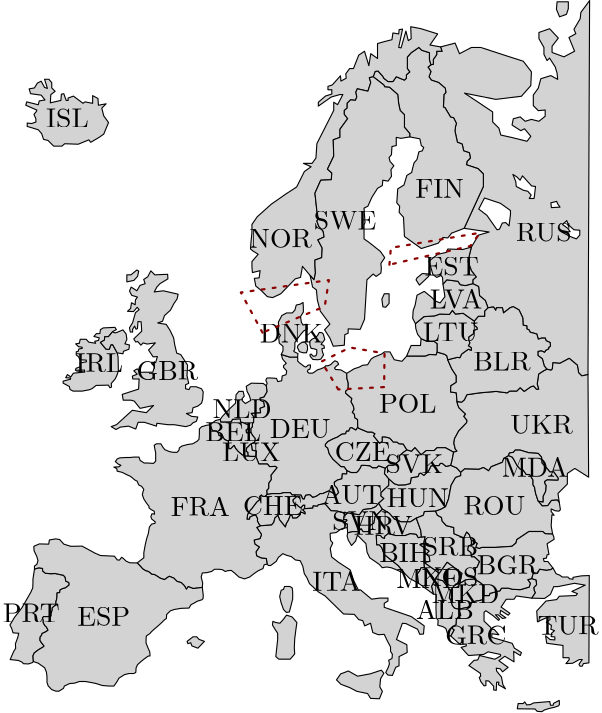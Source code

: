 <?xml version="1.0"?>
<!DOCTYPE ipe SYSTEM "ipe.dtd">
<ipe version="70218" creator="Ipe 7.2.24">
<info created="D:20100326194222" modified="D:20220420150858"/>
<ipestyle name="basic">
<symbol name="arrow/arc(spx)">
<path stroke="sym-stroke" fill="sym-stroke" pen="sym-pen">
0 0 m
-1 0.333 l
-1 -0.333 l
h
</path>
</symbol>
<symbol name="arrow/farc(spx)">
<path stroke="sym-stroke" fill="white" pen="sym-pen">
0 0 m
-1 0.333 l
-1 -0.333 l
h
</path>
</symbol>
<symbol name="arrow/ptarc(spx)">
<path stroke="sym-stroke" fill="sym-stroke" pen="sym-pen">
0 0 m
-1 0.333 l
-0.8 0 l
-1 -0.333 l
h
</path>
</symbol>
<symbol name="arrow/fptarc(spx)">
<path stroke="sym-stroke" fill="white" pen="sym-pen">
0 0 m
-1 0.333 l
-0.8 0 l
-1 -0.333 l
h
</path>
</symbol>
<symbol name="mark/circle(sx)" transformations="translations">
<path fill="sym-stroke">
0.6 0 0 0.6 0 0 e
0.4 0 0 0.4 0 0 e
</path>
</symbol>
<symbol name="mark/disk(sx)" transformations="translations">
<path fill="sym-stroke">
0.6 0 0 0.6 0 0 e
</path>
</symbol>
<symbol name="mark/fdisk(sfx)" transformations="translations">
<group>
<path fill="sym-fill">
0.5 0 0 0.5 0 0 e
</path>
<path fill="sym-stroke" fillrule="eofill">
0.6 0 0 0.6 0 0 e
0.4 0 0 0.4 0 0 e
</path>
</group>
</symbol>
<symbol name="mark/box(sx)" transformations="translations">
<path fill="sym-stroke" fillrule="eofill">
-0.6 -0.6 m
0.6 -0.6 l
0.6 0.6 l
-0.6 0.6 l
h
-0.4 -0.4 m
0.4 -0.4 l
0.4 0.4 l
-0.4 0.4 l
h
</path>
</symbol>
<symbol name="mark/square(sx)" transformations="translations">
<path fill="sym-stroke">
-0.6 -0.6 m
0.6 -0.6 l
0.6 0.6 l
-0.6 0.6 l
h
</path>
</symbol>
<symbol name="mark/fsquare(sfx)" transformations="translations">
<group>
<path fill="sym-fill">
-0.5 -0.5 m
0.5 -0.5 l
0.5 0.5 l
-0.5 0.5 l
h
</path>
<path fill="sym-stroke" fillrule="eofill">
-0.6 -0.6 m
0.6 -0.6 l
0.6 0.6 l
-0.6 0.6 l
h
-0.4 -0.4 m
0.4 -0.4 l
0.4 0.4 l
-0.4 0.4 l
h
</path>
</group>
</symbol>
<symbol name="mark/cross(sx)" transformations="translations">
<group>
<path fill="sym-stroke">
-0.43 -0.57 m
0.57 0.43 l
0.43 0.57 l
-0.57 -0.43 l
h
</path>
<path fill="sym-stroke">
-0.43 0.57 m
0.57 -0.43 l
0.43 -0.57 l
-0.57 0.43 l
h
</path>
</group>
</symbol>
<symbol name="arrow/fnormal(spx)">
<path stroke="sym-stroke" fill="white" pen="sym-pen">
0 0 m
-1 0.333 l
-1 -0.333 l
h
</path>
</symbol>
<symbol name="arrow/pointed(spx)">
<path stroke="sym-stroke" fill="sym-stroke" pen="sym-pen">
0 0 m
-1 0.333 l
-0.8 0 l
-1 -0.333 l
h
</path>
</symbol>
<symbol name="arrow/fpointed(spx)">
<path stroke="sym-stroke" fill="white" pen="sym-pen">
0 0 m
-1 0.333 l
-0.8 0 l
-1 -0.333 l
h
</path>
</symbol>
<symbol name="arrow/linear(spx)">
<path stroke="sym-stroke" pen="sym-pen">
-1 0.333 m
0 0 l
-1 -0.333 l
</path>
</symbol>
<symbol name="arrow/fdouble(spx)">
<path stroke="sym-stroke" fill="white" pen="sym-pen">
0 0 m
-1 0.333 l
-1 -0.333 l
h
-1 0 m
-2 0.333 l
-2 -0.333 l
h
</path>
</symbol>
<symbol name="arrow/double(spx)">
<path stroke="sym-stroke" fill="sym-stroke" pen="sym-pen">
0 0 m
-1 0.333 l
-1 -0.333 l
h
-1 0 m
-2 0.333 l
-2 -0.333 l
h
</path>
</symbol>
<symbol name="arrow/mid-normal(spx)">
<path stroke="sym-stroke" fill="sym-stroke" pen="sym-pen">
0.5 0 m
-0.5 0.333 l
-0.5 -0.333 l
h
</path>
</symbol>
<symbol name="arrow/mid-fnormal(spx)">
<path stroke="sym-stroke" fill="white" pen="sym-pen">
0.5 0 m
-0.5 0.333 l
-0.5 -0.333 l
h
</path>
</symbol>
<symbol name="arrow/mid-pointed(spx)">
<path stroke="sym-stroke" fill="sym-stroke" pen="sym-pen">
0.5 0 m
-0.5 0.333 l
-0.3 0 l
-0.5 -0.333 l
h
</path>
</symbol>
<symbol name="arrow/mid-fpointed(spx)">
<path stroke="sym-stroke" fill="white" pen="sym-pen">
0.5 0 m
-0.5 0.333 l
-0.3 0 l
-0.5 -0.333 l
h
</path>
</symbol>
<symbol name="arrow/mid-double(spx)">
<path stroke="sym-stroke" fill="sym-stroke" pen="sym-pen">
1 0 m
0 0.333 l
0 -0.333 l
h
0 0 m
-1 0.333 l
-1 -0.333 l
h
</path>
</symbol>
<symbol name="arrow/mid-fdouble(spx)">
<path stroke="sym-stroke" fill="white" pen="sym-pen">
1 0 m
0 0.333 l
0 -0.333 l
h
0 0 m
-1 0.333 l
-1 -0.333 l
h
</path>
</symbol>
<anglesize name="22.5 deg" value="22.5"/>
<anglesize name="30 deg" value="30"/>
<anglesize name="45 deg" value="45"/>
<anglesize name="60 deg" value="60"/>
<anglesize name="90 deg" value="90"/>
<arrowsize name="large" value="10"/>
<arrowsize name="small" value="5"/>
<arrowsize name="tiny" value="3"/>
<color name="blue" value="0 0 1"/>
<color name="brown" value="0.647 0.165 0.165"/>
<color name="darkblue" value="0 0 0.545"/>
<color name="darkcyan" value="0 0.545 0.545"/>
<color name="darkgray" value="0.663"/>
<color name="darkgreen" value="0 0.392 0"/>
<color name="darkmagenta" value="0.545 0 0.545"/>
<color name="darkorange" value="1 0.549 0"/>
<color name="darkred" value="0.545 0 0"/>
<color name="gold" value="1 0.843 0"/>
<color name="gray" value="0.745"/>
<color name="green" value="0 1 0"/>
<color name="lightblue" value="0.678 0.847 0.902"/>
<color name="lightcyan" value="0.878 1 1"/>
<color name="lightgray" value="0.827"/>
<color name="lightgreen" value="0.565 0.933 0.565"/>
<color name="lightyellow" value="1 1 0.878"/>
<color name="navy" value="0 0 0.502"/>
<color name="orange" value="1 0.647 0"/>
<color name="pink" value="1 0.753 0.796"/>
<color name="purple" value="0.627 0.125 0.941"/>
<color name="red" value="1 0 0"/>
<color name="seagreen" value="0.18 0.545 0.341"/>
<color name="turquoise" value="0.251 0.878 0.816"/>
<color name="violet" value="0.933 0.51 0.933"/>
<color name="yellow" value="1 1 0"/>
<dashstyle name="dash dot dotted" value="[4 2 1 2 1 2] 0"/>
<dashstyle name="dash dotted" value="[4 2 1 2] 0"/>
<dashstyle name="dashed" value="[4] 0"/>
<dashstyle name="dotted" value="[1 3] 0"/>
<gridsize name="10 pts (~3.5 mm)" value="10"/>
<gridsize name="14 pts (~5 mm)" value="14"/>
<gridsize name="16 pts (~6 mm)" value="16"/>
<gridsize name="20 pts (~7 mm)" value="20"/>
<gridsize name="28 pts (~10 mm)" value="28"/>
<gridsize name="32 pts (~12 mm)" value="32"/>
<gridsize name="4 pts" value="4"/>
<gridsize name="56 pts (~20 mm)" value="56"/>
<gridsize name="8 pts (~3 mm)" value="8"/>
<opacity name="10%" value="0.1"/>
<opacity name="30%" value="0.3"/>
<opacity name="50%" value="0.5"/>
<opacity name="75%" value="0.75"/>
<pen name="fat" value="1.2"/>
<pen name="heavier" value="0.8"/>
<pen name="ultrafat" value="2"/>
<symbolsize name="large" value="5"/>
<symbolsize name="small" value="2"/>
<symbolsize name="tiny" value="1.1"/>
<textsize name="Huge" value="\Huge"/>
<textsize name="LARGE" value="\LARGE"/>
<textsize name="Large" value="\Large"/>
<textsize name="footnote" value="\footnotesize"/>
<textsize name="huge" value="\huge"/>
<textsize name="large" value="\large"/>
<textsize name="small" value="\small"/>
<textsize name="tiny" value="\tiny"/>
<textstyle name="center" begin="\begin{center}" end="\end{center}"/>
<textstyle name="item" begin="\begin{itemize}\item{}" end="\end{itemize}"/>
<textstyle name="itemize" begin="\begin{itemize}" end="\end{itemize}"/>
<tiling name="falling" angle="-60" step="4" width="1"/>
<tiling name="rising" angle="30" step="4" width="1"/>
</ipestyle>
<page>
<layer name="regions"/>
<layer name="obstacles"/>
<layer name="places"/>
<view layers="regions obstacles places" active="obstacles"/>
<path layer="regions" stroke="black" fill="lightgray">
312.37 215.059 m
311.976 214.034 l
309.611 214.191 l
308.034 213.561 l
301.332 213.561 l
302.96 217.424 l
306.338 217.424 l
306.563 219.901 l
308.782 218.898 l
311.313 218.898 l
312.379 218.099 l
h
351.819 208.905 m
350.886 210.104 l
350.22 212.636 l
348.621 213.835 l
348.621 215.301 l
349.82 215.567 l
351.019 215.034 l
351.419 215.701 l
352.485 216.233 l
352.485 216.766 l
353.151 217.166 l
353.018 218.499 l
351.552 219.165 l
351.286 220.097 l
349.953 220.097 l
348.754 219.698 l
348.221 221.563 l
345.823 222.229 l
345.423 223.029 l
344.624 223.428 l
344.624 224.494 l
343.291 224.761 l
343.158 227.426 l
341.826 230.224 l
339.694 231.423 l
338.628 231.023 l
336.229 229.158 l
335.83 231.023 l
333.698 231.023 l
333.431 230.091 l
332.632 231.29 l
330.633 231.023 l
329.687 233.628 l
327.609 235.36 l
327.262 238.651 l
325.184 239.691 l
325.184 241.076 l
326.396 242.116 l
324.664 244.368 l
323.452 247.659 l
323.798 249.391 l
324.664 252.855 l
327.24 257.165 l
331.068 258.291 l
322.052 259.616 l
328.981 274.686 l
328.981 279.189 l
327.075 281.095 l
322.918 282.48 l
323.091 283.693 l
324.304 284.905 l
323.958 286.811 l
321.879 287.503 l
321.359 289.928 l
319.627 290.621 l
318.761 294.605 l
318.934 296.164 l
319.281 297.377 l
318.241 299.455 l
317.202 299.629 l
315.124 303.093 l
314.604 303.266 l
314.777 307.77 l
315.47 308.463 l
315.297 310.021 l
312.872 312.1 l
310.274 312.966 l
309.407 314.179 l
310.1 316.084 l
309.061 317.643 l
310.1 318.509 l
310.966 318.682 l
310.966 320.414 l
312.179 322.147 l
312.179 323.359 l
314.084 323.359 l
313.565 324.918 l
318.81 326.298 l
320.386 322.47 l
324.664 324.722 l
328.042 324.722 l
337.725 321.57 l
343.354 319.768 l
346.281 315.94 l
346.056 310.986 l
342.679 307.158 l
333.446 306.032 l
322.187 308.284 l
332.32 301.529 l
332.32 297.926 l
334.572 295.674 l
335.248 293.197 l
339.301 292.296 l
344.705 290.945 l
346.056 292.747 l
343.804 295.449 l
342.453 294.773 l
339.301 296.8 l
339.751 299.052 l
342.228 299.727 l
344.03 298.151 l
346.281 298.827 l
348.984 298.151 l
351.235 299.952 l
351.235 302.204 l
348.758 301.979 l
346.957 303.78 l
346.957 307.608 l
348.758 310.085 l
349.659 313.463 l
353.262 314.589 l
355.739 313.238 l
355.514 315.49 l
354.838 317.741 l
352.812 320.894 l
351.911 319.993 l
350.785 322.245 l
350.785 324.722 l
348.984 327.874 l
348.984 330.126 l
352.812 331.477 l
355.964 328.1 l
353.712 325.172 l
353.712 322.921 l
357.991 321.344 l
361.819 323.371 l
359.792 328.325 l
362.269 329.676 l
361.594 331.252 l
363.845 335.08 l
364.071 337.332 l
367.223 341.61 l
366.646 206.951 l
364.395 206.5 l
363.269 207.626 l
362.818 210.328 l
359.891 212.805 l
356.513 211.004 l
354.036 211.229 l
353.811 208.977 l
353.361 208.527 l
h
355.514 341.16 m
359.567 341.16 l
359.567 338.683 l
358.891 336.656 l
356.414 335.756 l
355.289 338.458 l
h
327.31 266.545 m
329.388 270.529 l
335.105 268.624 l
338.742 266.026 l
338.742 264.64 l
338.222 260.483 l
337.01 261.695 l
335.797 261.522 l
334.758 259.27 l
333.892 259.097 l
330.255 264.293 l
h
353.292 268.797 m
355.371 269.317 l
355.717 268.451 l
356.583 267.238 l
353.465 267.065 l
h
359.008 262.388 m
359.528 261.002 l
360.221 260.31 l
361.606 259.097 l
363.685 258.924 l
363.685 257.192 l
362.472 255.806 l
360.221 256.672 l
357.276 258.231 l
360.221 258.404 l
359.355 259.617 l
357.449 261.002 l
h
345.497 270.356 m
346.19 271.568 l
344.978 272.954 l
343.419 273.301 l
340.821 274.686 l
340.647 276.418 l
339.608 279.017 l
340.994 278.151 l
342.206 276.938 l
343.072 278.497 l
346.363 274.86 l
347.749 274.686 l
347.403 271.568 l
347.23 270.356 l
h
</path>
<path stroke="black" fill="lightgray">
317.099 129.269 m
318.965 131.534 l
320.43 131.8 l
322.695 133.133 l
325.76 133.399 l
327.892 132.067 l
329.224 131.001 l
329.224 127.403 l
328.558 125.804 l
324.961 125.138 l
323.761 123.273 l
320.031 122.473 l
318.565 122.873 l
317.766 123.806 l
317.233 125.804 l
316.7 126.471 l
h
</path>
<path stroke="black" fill="lightgray">
317.233 112.88 m
318.432 115.012 l
317.632 115.678 l
317.766 116.211 l
319.098 116.877 l
319.231 118.743 l
319.764 119.542 l
320.83 120.342 l
320.43 121.274 l
320.031 122.473 l
323.761 123.273 l
324.961 125.138 l
328.558 125.804 l
329.224 127.403 l
331.09 127.403 l
331.356 128.203 l
334.954 129.136 l
335.487 130.068 l
338.018 130.068 l
339.484 129.668 l
342.282 129.535 l
345.48 130.468 l
345.879 131.8 l
344.947 133.133 l
346.412 133.532 l
348.011 133 l
348.145 131.267 l
347.212 130.335 l
347.345 129.136 l
347.745 128.469 l
346.412 126.471 l
340.816 127.27 l
340.017 126.071 l
337.219 126.071 l
335.353 123.273 l
338.551 121.008 l
337.885 120.342 l
335.22 122.074 l
334.954 120.875 l
337.086 119.409 l
335.886 119.142 l
334.287 120.475 l
333.355 120.475 l
334.82 118.876 l
334.421 118.476 l
332.422 120.208 l
329.891 121.94 l
329.224 121.408 l
329.224 118.21 l
331.623 115.945 l
331.756 115.412 l
332.955 115.145 l
334.554 113.28 l
332.022 113.68 l
332.022 112.347 l
339.351 110.215 l
340.15 108.483 l
342.682 106.884 l
342.282 105.818 l
339.884 107.284 l
340.017 103.553 l
336.686 105.552 l
334.554 103.953 l
337.885 101.555 l
335.886 99.9557 l
335.087 101.022 l
333.621 101.288 l
333.755 100.222 l
335.487 98.0903 l
336.02 95.2922 l
336.952 93.8266 l
335.886 94.4928 l
334.421 95.2922 l
334.554 96.2249 l
333.755 96.2249 l
333.621 93.2936 l
332.689 93.4268 l
332.689 94.7593 l
330.956 96.6246 l
329.891 96.7579 l
329.891 95.0257 l
329.224 94.8925 l
328.025 96.4914 l
327.492 97.9571 l
328.025 98.3568 l
327.892 99.4227 l
323.761 102.221 l
325.627 104.086 l
326.959 104.219 l
327.625 105.818 l
333.088 104.486 l
335.22 105.685 l
335.087 106.218 l
330.69 107.151 l
329.091 106.218 l
323.628 105.818 l
320.963 108.75 l
322.829 109.283 l
322.829 109.949 l
320.564 109.816 l
h
356.294 89.6737 m
356.355 88.1575 l
355.991 87.6724 l
354.353 87.1265 l
352.837 86.8233 l
350.957 86.2168 l
350.047 85.6104 l
348.349 85.7316 l
347.561 86.5807 l
341.193 86.6414 l
341.496 88.5214 l
343.316 88.5214 l
343.861 89.1279 l
344.589 88.0362 l
345.923 88.1575 l
347.076 88.764 l
352.898 89.2492 l
353.14 87.9149 l
354.111 87.9149 l
354.232 88.5821 l
h
</path>
<path stroke="black" fill="lightgray">
234.251 190.846 m
235.065 191.965 l
237.71 194.712 l
239.745 196.644 l
239.948 199.696 l
240.966 200.917 l
242.492 200.917 l
242.899 199.188 l
242.085 198.272 l
242.186 197.56 l
243.306 196.543 l
245.238 197.662 l
244.73 199.391 l
243.916 200.917 l
243.611 202.748 l
245.442 203.868 l
249.715 203.766 l
250.834 202.952 l
251.139 200.816 l
250.02 198.883 l
248.596 198.476 l
248.697 197.662 l
249.918 197.255 l
250.223 195.424 l
248.596 194.813 l
248.799 193.186 l
245.442 192.982 l
246.358 191.761 l
246.256 189.727 l
245.849 189.32 l
245.849 188.099 l
245.34 187.59 l
245.34 186.064 l
243.712 185.962 l
243.509 186.98 l
244.323 187.59 l
244.425 188.811 l
243.407 189.218 l
242.288 189.727 l
241.576 189.828 l
241.474 190.947 l
240.559 190.947 l
239.643 190.846 l
238.728 190.846 l
238.219 189.93 l
237.202 189.828 l
235.676 189.828 l
234.455 189.828 l
h
</path>
<path stroke="black" fill="lightgray">
245.34 186.064 m
245.34 187.59 l
245.849 188.099 l
245.849 189.32 l
246.256 189.727 l
246.358 191.761 l
245.442 192.982 l
248.799 193.186 l
248.596 194.813 l
250.223 195.424 l
249.918 197.255 l
248.697 197.662 l
248.596 198.476 l
250.02 198.883 l
251.139 200.816 l
250.834 202.952 l
251.141 203.798 l
250.672 204.894 l
250.985 205.676 l
251.846 205.755 l
253.333 205.676 l
254.506 205.598 l
254.976 204.424 l
256.385 204.737 l
256.541 206.459 l
257.95 206.928 l
258.185 208.259 l
257.011 209.589 l
257.089 210.215 l
258.028 210.998 l
256.698 212.563 l
256.228 214.206 l
259.28 213.267 l
262.097 213.267 l
262.176 212.563 l
262.097 211.859 l
262.802 211.154 l
263.584 210.606 l
264.445 209.902 l
265.071 209.667 l
265.932 210.372 l
266.714 210.45 l
266.714 209.589 l
266.48 208.885 l
265.854 208.65 l
265.619 208.024 l
266.167 207.476 l
267.497 207.476 l
268.358 208.024 l
269.219 208.65 l
270.471 209.041 l
271.566 209.511 l
272.271 210.137 l
273.053 210.137 l
273.992 210.528 l
274.931 211.467 l
275.557 211.937 l
276.496 211.467 l
276.888 210.606 l
276.262 210.215 l
275.401 209.354 l
275.714 208.807 l
277.67 208.65 l
279.783 207.398 l
279.862 205.52 l
280.331 203.955 l
280.331 201.685 l
279.392 200.981 l
279.392 200.277 l
281.661 198.32 l
281.348 197.225 l
282.209 195.581 l
282.444 194.407 l
281.818 193.39 l
282.522 192.764 l
282.757 191.355 l
283.696 190.808 l
283.774 187.99 l
283.07 186.973 l
281.583 187.834 l
281.035 187.756 l
280.488 186.582 l
279.705 186.582 l
279.392 185.643 l
277.983 185.486 l
276.496 184.469 l
274.775 183.765 l
272.975 182.825 l
272.114 181.808 l
272.114 181.182 l
272.975 180.478 l
273.444 178.6 l
273.914 177.817 l
274.853 176.487 l
276.496 175 l
277.749 173.826 l
278.844 173.826 l
279.862 172.417 l
279.783 171.165 l
278.218 171.244 l
278.062 169.444 l
276.418 168.974 l
275.323 168.192 l
275.401 167.096 l
276.262 166.157 l
276.888 164.513 l
276.027 163.496 l
274.462 164.513 l
273.288 165.061 l
271.175 164.122 l
270.314 164.122 l
268.906 163.183 l
267.575 162.714 l
266.48 163.731 l
264.993 163.496 l
264.445 162.088 l
263.897 162.244 l
263.349 163.574 l
261.026 163.626 l
260.123 163.626 l
259.461 164.468 l
258.618 164.468 l
257.233 164.468 l
255.849 164.107 l
254.826 164.107 l
253.14 164.107 l
251.063 163.809 l
250.985 165.296 l
251.689 166 l
251.689 167.878 l
252.628 169.209 l
252.472 170.696 l
254.663 173.435 l
254.115 173.904 l
252.002 173.826 l
251.22 174.765 l
248.168 174.765 l
247.072 177.492 l
247.276 179.425 l
245.75 179.73 l
245.444 182.07 l
246.563 182.579 l
246.767 183.291 l
246.767 184.003 l
245.851 185.122 l
h
</path>
<path stroke="black" fill="lightgray">
234.251 190.846 m
234.455 189.828 l
235.676 189.828 l
237.202 189.828 l
238.219 189.93 l
238.728 190.846 l
239.643 190.846 l
240.559 190.947 l
241.474 190.947 l
241.576 189.828 l
242.288 189.727 l
243.407 189.218 l
244.425 188.811 l
244.323 187.59 l
243.509 186.98 l
243.712 185.962 l
245.34 186.064 l
245.851 185.122 l
246.767 184.003 l
246.767 183.291 l
246.563 182.579 l
245.444 182.07 l
244.834 181.562 l
244.325 180.951 l
243.918 180.748 l
243.715 180.137 l
243.613 179.323 l
244.224 179.018 l
244.325 177.594 l
243.003 177.594 l
242.087 178.103 l
240.663 179.323 l
239.747 180.443 l
239.239 181.46 l
238.018 180.239 l
237.306 180.239 l
237.204 182.986 l
235.78 183.596 l
235.169 184.614 l
233.745 185.021 l
233.643 185.834 l
232.829 186.648 l
231.405 186.75 l
230.591 188.886 l
232.524 190.412 l
h
</path>
<path stroke="black" fill="lightgray">
244.325 177.594 m
244.224 179.018 l
243.613 179.323 l
243.715 180.137 l
243.918 180.748 l
244.325 180.951 l
244.834 181.562 l
245.444 182.07 l
245.75 179.73 l
247.276 179.425 l
247.072 177.492 l
246.157 177.492 l
245.343 177.492 l
h
</path>
<path stroke="black" fill="lightgray">
248.715 152.54 m
248.168 153.166 l
247.62 154.262 l
247.698 155.044 l
247.385 155.671 l
247.072 156.297 l
246.368 156.297 l
244.959 155.671 l
244.803 154.888 l
243.864 154.888 l
244.098 156.61 l
244.724 157.705 l
245.663 158.801 l
246.368 159.74 l
247.385 161.07 l
248.637 162.166 l
248.402 163.105 l
249.107 163.653 l
249.42 163.183 l
250.359 163.105 l
251.063 163.809 l
253.14 164.107 l
254.826 164.107 l
255.849 164.107 l
257.233 164.468 l
258.618 164.468 l
259.461 164.468 l
260.123 163.626 l
261.026 163.626 l
261.206 163.264 l
261.628 162.843 l
260.966 162.301 l
260.484 161.88 l
260.544 161.157 l
261.206 160.255 l
261.808 160.194 l
262.531 159.472 l
263.253 158.99 l
264.096 159.954 l
264.698 159.954 l
264.638 158.689 l
263.975 158.268 l
264.818 157.425 l
264.818 156.763 l
263.795 157.305 l
263.193 157.365 l
262.892 156.282 l
261.748 155.318 l
260.364 155.258 l
260.063 156.221 l
259.521 156.342 l
258.799 154.536 l
258.076 153.332 l
257.715 152.068 l
255.608 154.656 l
255.006 156.282 l
253.923 155.318 l
253.561 153.813 l
252.719 152.79 l
h
</path>
<path stroke="black" fill="lightgray">
264.638 158.689 m
264.698 159.954 l
264.096 159.954 l
263.253 158.99 l
262.531 159.472 l
261.808 160.194 l
261.206 160.255 l
260.544 161.157 l
260.484 161.88 l
260.966 162.301 l
261.628 162.843 l
261.206 163.264 l
261.026 163.626 l
263.349 163.574 l
263.897 162.244 l
264.445 162.088 l
264.993 163.496 l
266.48 163.731 l
267.575 162.714 l
268.906 163.183 l
270.314 164.122 l
271.175 164.122 l
273.288 165.061 l
274.462 164.513 l
276.027 163.496 l
276.888 164.513 l
276.262 166.157 l
275.401 167.096 l
275.323 168.192 l
276.418 168.974 l
278.062 169.444 l
278.218 171.244 l
279.783 171.165 l
279.862 172.417 l
281.407 171.706 l
282.447 171.706 l
283.313 171.706 l
284.006 172.399 l
284.698 173.438 l
285.045 174.304 l
286.084 174.304 l
288.163 174.131 l
289.029 173.438 l
290.588 173.438 l
291.281 174.131 l
293.706 173.265 l
293.359 171.36 l
294.918 169.454 l
294.918 167.029 l
293.359 165.643 l
292.147 164.431 l
292.147 163.218 l
293.186 162.352 l
291.281 160.62 l
290.241 159.408 l
288.682 158.715 l
285.738 158.368 l
284.352 156.463 l
280.108 157.146 l
277.576 157.413 l
276.377 157.812 l
274.112 157.946 l
272.513 159.811 l
271.847 160.477 l
269.582 160.078 l
269.182 159.545 l
267.716 159.678 l
267.583 158.878 l
h
</path>
<path stroke="black" fill="lightgray">
279.862 172.417 m
278.844 173.826 l
277.749 173.826 l
276.496 175 l
274.853 176.487 l
273.914 177.817 l
273.444 178.6 l
272.975 180.478 l
272.114 181.182 l
272.114 181.808 l
272.975 182.825 l
274.775 183.765 l
276.496 184.469 l
277.983 185.486 l
279.392 185.643 l
279.705 186.582 l
280.488 186.582 l
281.035 187.756 l
281.583 187.834 l
283.07 186.973 l
283.774 187.99 l
284.137 187.613 l
287.314 186.28 l
288.852 186.28 l
289.979 185.665 l
289.466 184.845 l
290.184 184.025 l
290.901 183.103 l
291.619 182.283 l
292.541 182.898 l
292.541 184.538 l
293.566 184.538 l
295.206 184.128 l
295.924 183.41 l
296.539 182.693 l
297.871 182.693 l
298.588 182.078 l
300.126 181.975 l
301.458 179.823 l
300.126 178.901 l
298.793 177.773 l
298.896 176.133 l
296.744 174.288 l
294.899 174.288 l
293.706 173.265 l
291.281 174.131 l
290.588 173.438 l
289.029 173.438 l
288.163 174.131 l
286.084 174.304 l
285.045 174.304 l
284.698 173.438 l
284.006 172.399 l
283.313 171.706 l
282.447 171.706 l
281.407 171.706 l
h
</path>
<path stroke="black" fill="lightgray">
283.774 187.99 m
283.696 190.808 l
282.757 191.355 l
282.522 192.764 l
281.818 193.39 l
282.444 194.407 l
282.209 195.581 l
281.348 197.225 l
281.661 198.32 l
279.392 200.277 l
279.392 200.981 l
280.331 201.685 l
280.331 203.955 l
279.862 205.52 l
279.783 207.398 l
282.489 209.067 l
284.224 209.618 l
285.564 210.328 l
287.299 210.486 l
288.56 212.536 l
289.585 213.245 l
292.344 214.349 l
293.369 215.137 l
295.34 215.137 l
296.917 212.299 l
299.677 211.747 l
301.332 213.561 l
308.034 213.561 l
309.611 214.191 l
311.976 214.034 l
312.37 215.059 l
315.051 214.27 l
315.839 213.718 l
316.154 212.299 l
317.574 209.067 l
318.599 207.49 l
319.229 206.544 l
319.229 204.178 l
317.258 202.917 l
317.179 200.709 l
319.229 200.394 l
319.497 197.247 l
319.702 196.222 l
320.215 194.992 l
322.572 192.737 l
321.957 191.917 l
323.085 190.482 l
322.982 189.662 l
320.112 186.69 l
318.575 183.82 l
318.37 182.18 l
318.882 180.13 l
319.497 179.413 l
318.267 179.003 l
315.295 180.643 l
312.323 180.643 l
311.298 179.618 l
308.428 179.618 l
306.583 178.08 l
304.328 180.643 l
303.098 179.31 l
301.458 179.823 l
300.126 181.975 l
298.588 182.078 l
297.871 182.693 l
296.539 182.693 l
295.924 183.41 l
295.206 184.128 l
293.566 184.538 l
292.541 184.538 l
292.541 182.898 l
291.619 182.283 l
290.901 183.103 l
290.184 184.025 l
289.466 184.845 l
289.979 185.665 l
288.852 186.28 l
287.314 186.28 l
284.137 187.613 l
h
</path>
<path stroke="black" fill="lightgray">
166.987 103.661 m
166.593 103.267 l
165.253 102.794 l
163.439 102.873 l
162.809 103.504 l
161.547 104.056 l
158.63 104.371 l
159.103 105.475 l
159.891 107.288 l
160.601 108.392 l
160.522 110.048 l
161.389 112.413 l
161.705 113.832 l
159.655 113.99 l
159.182 115.566 l
158.551 116.828 l
160.207 119.587 l
161.389 121.085 l
162.887 123.056 l
166.041 128.575 l
166.751 130.152 l
166.83 131.887 l
166.83 133.306 l
167.381 136.932 l
168.958 137.405 l
170.299 137.169 l
170.299 136.302 l
171.323 135.434 l
173.216 135.277 l
174.871 135.356 l
176.212 135.04 l
177.788 134.725 l
178.419 134.015 l
178.656 132.596 l
179.444 132.281 l
179.838 131.965 l
179.838 131.177 l
178.498 130.152 l
177.552 129.916 l
176.606 129.443 l
176.448 128.496 l
175.502 128.339 l
175.502 127.235 l
175.344 126.052 l
175.108 125.185 l
175.108 124.002 l
174.477 123.608 l
173.768 122.978 l
173.768 122.189 l
173.373 120.928 l
173.373 120.06 l
172.27 119.824 l
170.693 119.824 l
170.22 119.351 l
170.535 118.72 l
170.535 117.616 l
171.087 116.67 l
171.718 116.04 l
172.27 114.936 l
171.481 114.384 l
170.141 113.753 l
169.825 112.965 l
169.431 112.492 l
169.352 111.309 l
169.825 110.521 l
170.456 109.732 l
170.85 109.259 l
170.456 108.865 l
168.722 107.84 l
167.303 106.736 l
166.83 105.711 l
h
</path>
<path stroke="black" fill="lightgray">
279.974 151.817 m
279.974 153.149 l
279.042 153.415 l
279.175 153.815 l
279.841 154.481 l
279.708 154.748 l
278.642 154.748 l
278.775 156.08 l
280.108 157.146 l
284.352 156.463 l
285.738 158.368 l
288.682 158.715 l
290.241 159.408 l
291.281 160.62 l
292.644 158.504 l
289.979 155.839 l
289.569 153.482 l
288.032 152.457 l
287.827 150.407 l
285.674 150.407 l
284.957 151.432 l
283.829 150.407 l
281.882 150.407 l
280.14 149.997 l
h
</path>
<path stroke="black" fill="lightgray">
291.281 160.62 m
293.186 162.352 l
292.147 163.218 l
292.147 164.431 l
293.359 165.643 l
294.918 167.029 l
294.918 169.454 l
296.917 167.675 l
298.336 167.202 l
300.938 167.281 l
302.673 167.754 l
302.988 169.804 l
305.511 170.277 l
305.826 171.302 l
306.457 171.538 l
307.561 170.671 l
309.216 172.248 l
310.163 174.14 l
313.001 174.219 l
313.474 175.007 l
314.183 175.007 l
315.524 173.903 l
317.258 174.298 l
319.364 173.372 l
320.83 171.773 l
320.83 170.574 l
318.965 169.907 l
317.366 167.109 l
316.433 162.179 l
315.367 159.381 l
313.635 158.449 l
311.77 157.782 l
307.772 157.649 l
307.373 156.317 l
304.833 155.285 l
302.701 153.952 l
299.37 153.952 l
296.972 154.885 l
295.107 157.017 l
292.644 158.504 l
h
</path>
<path stroke="black" fill="lightgray">
294.918 169.454 m
293.359 171.36 l
293.706 173.265 l
294.899 174.288 l
296.744 174.288 l
298.896 176.133 l
298.793 177.773 l
300.126 178.901 l
301.458 179.823 l
303.098 179.31 l
304.328 180.643 l
306.583 178.08 l
308.428 179.618 l
311.298 179.618 l
312.323 180.643 l
315.295 180.643 l
318.267 179.003 l
317.731 176.19 l
317.258 174.298 l
315.524 173.903 l
314.183 175.007 l
313.474 175.007 l
313.001 174.219 l
310.163 174.14 l
309.216 172.248 l
307.561 170.671 l
306.457 171.538 l
305.826 171.302 l
305.511 170.277 l
302.988 169.804 l
302.673 167.754 l
300.938 167.281 l
298.336 167.202 l
296.917 167.675 l
h
</path>
<path stroke="black" fill="lightgray">
280.14 149.997 m
281.882 150.407 l
283.829 150.407 l
284.957 151.432 l
285.674 150.407 l
287.827 150.407 l
288.032 152.457 l
289.569 153.482 l
289.979 155.839 l
292.644 158.504 l
295.107 157.017 l
296.972 154.885 l
299.37 153.952 l
302.701 153.952 l
304.833 155.285 l
306.432 150.888 l
306.699 148.489 l
305.5 148.223 l
304.833 149.422 l
302.701 149.689 l
300.836 149.022 l
297.372 149.022 l
294.707 149.689 l
293.508 148.756 l
293.374 147.956 l
292.575 148.223 l
291.909 149.022 l
290.443 149.156 l
290.576 145.691 l
291.509 145.691 l
292.442 144.625 l
293.241 142.227 l
298.304 138.23 l
300.836 135.165 l
297.505 136.764 l
295.773 137.43 l
294.174 137.697 l
292.575 137.43 l
291.509 138.629 l
288.045 141.028 l
287.112 143.026 l
286.712 146.091 l
283.648 149.156 l
282.982 147.024 l
281.516 145.425 l
280.317 147.423 l
279.917 148.889 l
h
</path>
<path stroke="black" fill="lightgray">
318.267 179.003 m
319.497 179.413 l
318.882 180.13 l
318.37 182.18 l
318.575 183.82 l
320.112 186.69 l
322.982 189.662 l
323.085 190.482 l
321.957 191.917 l
322.572 192.737 l
320.215 194.992 l
319.702 196.222 l
319.497 197.247 l
321.173 197.047 l
322.106 197.846 l
323.039 199.712 l
327.569 200.378 l
333.565 200.911 l
337.562 200.378 l
338.495 201.044 l
341.026 201.044 l
342.225 202.243 l
343.691 200.911 l
345.956 202.51 l
347.022 202.909 l
348.088 201.71 l
348.887 201.71 l
348.354 203.576 l
348.887 207.173 l
350.753 208.372 l
351.819 208.905 l
353.361 208.527 l
353.811 208.977 l
354.036 211.229 l
356.513 211.004 l
359.891 212.805 l
362.818 210.328 l
363.269 207.626 l
364.395 206.5 l
366.646 206.951 l
366.872 170.021 l
361.918 173.174 l
359.215 171.372 l
359.215 167.544 l
355.838 164.167 l
356.318 160.857 l
355.651 161.79 l
353.52 161.656 l
352.187 159.791 l
350.188 159.658 l
348.723 161.39 l
350.455 161.123 l
350.455 163.122 l
351.388 164.987 l
351.521 167.119 l
351.121 167.652 l
350.988 168.452 l
351.921 169.118 l
355.785 168.985 l
355.918 169.651 l
354.319 171.916 l
352.853 171.916 l
352.187 172.849 l
350.055 175.114 l
349.922 177.246 l
348.723 178.578 l
345.258 178.845 l
342.194 179.777 l
340.462 179.777 l
339.796 178.978 l
338.33 178.711 l
338.063 177.779 l
336.331 176.713 l
335.798 175.38 l
331.801 173.781 l
330.868 172.316 l
329.003 173.515 l
327.404 172.849 l
322.207 172.982 l
320.83 171.773 l
319.364 173.372 l
317.258 174.298 l
317.731 176.19 l
h
</path>
<path stroke="black" fill="lightgray">
319.497 197.247 m
319.229 200.394 l
317.179 200.709 l
317.258 202.917 l
319.229 204.178 l
319.229 206.544 l
318.599 207.49 l
317.574 209.067 l
316.154 212.299 l
319.574 213.169 l
320.507 213.036 l
321.173 214.368 l
323.572 216.1 l
324.637 215.701 l
324.637 216.633 l
323.572 217.299 l
324.104 218.365 l
323.705 219.431 l
323.705 220.497 l
325.437 221.696 l
325.437 222.896 l
326.769 223.295 l
326.636 223.961 l
325.703 224.628 l
325.703 226.227 l
327.169 227.959 l
329.434 227.959 l
329.434 229.824 l
330.633 231.023 l
332.632 231.29 l
333.431 230.091 l
333.698 231.023 l
335.83 231.023 l
336.229 229.158 l
338.628 231.023 l
339.694 231.423 l
341.826 230.224 l
343.158 227.426 l
343.291 224.761 l
344.624 224.494 l
344.624 223.428 l
345.423 223.029 l
345.823 222.229 l
348.221 221.563 l
348.754 219.698 l
349.953 220.097 l
351.286 220.097 l
351.552 219.165 l
353.018 218.499 l
353.151 217.166 l
352.485 216.766 l
352.485 216.233 l
351.419 215.701 l
351.019 215.034 l
349.82 215.567 l
348.621 215.301 l
348.621 213.835 l
350.22 212.636 l
350.886 210.104 l
351.819 208.905 l
350.753 208.372 l
348.887 207.173 l
348.354 203.576 l
348.887 201.71 l
348.088 201.71 l
347.022 202.909 l
345.956 202.51 l
343.691 200.911 l
342.225 202.243 l
341.026 201.044 l
338.495 201.044 l
337.562 200.378 l
333.565 200.911 l
327.569 200.378 l
323.039 199.712 l
322.106 197.846 l
321.173 197.047 l
h
</path>
<path stroke="black" fill="lightgray">
316.154 212.299 m
315.839 213.718 l
315.051 214.27 l
312.37 215.059 l
312.379 218.099 l
311.313 218.898 l
308.782 218.898 l
306.563 219.901 l
305.317 221.43 l
304.651 223.562 l
304.518 225.294 l
307.583 227.825 l
311.447 228.092 l
313.312 228.758 l
316.776 228.625 l
317.842 230.091 l
318.908 228.758 l
321.706 229.025 l
325.703 226.227 l
325.703 224.628 l
326.636 223.961 l
326.769 223.295 l
325.437 222.896 l
325.437 221.696 l
323.705 220.497 l
323.705 219.431 l
324.104 218.365 l
323.572 217.299 l
324.637 216.633 l
324.637 215.701 l
323.572 216.1 l
321.173 214.368 l
320.507 213.036 l
319.574 213.169 l
h
</path>
<path stroke="black" fill="lightgray">
300.836 135.165 m
298.304 138.23 l
293.241 142.227 l
292.442 144.625 l
291.509 145.691 l
290.576 145.691 l
290.443 149.156 l
291.909 149.022 l
292.575 148.223 l
293.374 147.956 l
293.508 148.756 l
294.707 149.689 l
297.372 149.022 l
300.836 149.022 l
302.701 149.689 l
304.833 149.422 l
305.5 148.223 l
306.699 148.489 l
308.031 148.623 l
307.498 146.091 l
306.166 145.691 l
309.497 143.426 l
308.431 142.36 l
309.497 141.428 l
309.763 139.695 l
307.631 139.296 l
307.765 137.43 l
306.565 137.43 l
306.032 136.231 l
305.233 135.165 l
305.633 131.834 l
302.435 133.566 l
h
</path>
<path stroke="black" fill="lightgray">
306.699 148.489 m
306.432 150.888 l
304.833 155.285 l
307.373 156.317 l
307.772 157.649 l
311.77 157.782 l
312.436 156.317 l
313.902 155.517 l
314.168 154.185 l
315.634 152.586 l
318.299 151.92 l
318.432 149.655 l
321.896 148.189 l
322.962 150.321 l
323.895 149.388 l
324.694 147.256 l
324.694 145.657 l
323.628 145.258 l
323.362 143.792 l
324.561 142.859 l
324.694 141.394 l
325.76 141.394 l
327.625 139.662 l
326.693 137.53 l
325.494 137.396 l
326.16 135.265 l
325.76 133.399 l
322.695 133.133 l
320.43 131.8 l
321.254 135.385 l
315.946 139.382 l
313.12 135.407 l
307.631 139.296 l
309.763 139.695 l
309.497 141.428 l
308.431 142.36 l
309.497 143.426 l
306.166 145.691 l
307.498 146.091 l
308.031 148.623 l
h
</path>
<path stroke="black" fill="lightgray">
311.77 157.782 m
313.635 158.449 l
315.367 159.381 l
316.433 162.179 l
317.366 167.109 l
318.965 169.907 l
320.83 170.574 l
320.83 171.773 l
322.207 172.982 l
327.404 172.849 l
329.003 173.515 l
330.868 172.316 l
331.801 173.781 l
335.798 175.38 l
336.331 176.713 l
338.063 177.779 l
339.396 177.246 l
340.062 176.18 l
340.995 174.448 l
342.194 172.982 l
342.993 172.982 l
344.459 170.983 l
345.658 170.983 l
346.857 168.985 l
346.857 167.253 l
347.39 166.453 l
347.79 164.188 l
348.723 161.39 l
350.188 159.658 l
352.187 159.791 l
353.52 161.656 l
355.651 161.79 l
356.318 160.857 l
356.717 158.325 l
356.184 157.792 l
354.852 157.926 l
353.386 158.592 l
353.386 157.659 l
354.452 156.327 l
353.653 156.46 l
353.386 152.463 l
353.919 149.531 l
351.254 149.665 l
350.322 150.464 l
345.392 150.464 l
340.995 147.533 l
340.728 146.333 l
339.263 145.134 l
333.267 144.735 l
328.47 144.735 l
327.537 144.335 l
326.205 144.735 l
326.738 146.2 l
324.694 147.256 l
323.895 149.388 l
322.962 150.321 l
321.896 148.189 l
318.432 149.655 l
318.299 151.92 l
315.634 152.586 l
314.168 154.185 l
313.902 155.517 l
312.436 156.317 l
h
</path>
<path stroke="black" fill="lightgray">
310.97 127.936 m
310.304 130.734 l
310.97 132.067 l
311.77 133.532 l
314.435 132.733 l
317.099 129.269 l
316.7 126.471 l
317.233 125.804 l
317.766 123.806 l
318.565 122.873 l
320.031 122.473 l
320.43 121.274 l
320.83 120.342 l
319.764 119.542 l
319.231 118.743 l
319.098 116.877 l
317.766 116.211 l
317.632 115.678 l
318.432 115.012 l
317.233 112.88 l
316.3 112.88 l
315.5 115.545 l
314.435 116.211 l
312.569 116.744 l
312.702 118.476 l
312.036 119.409 l
311.903 123.273 l
312.036 126.337 l
312.036 127.803 l
h
</path>
<path stroke="black" fill="lightgray">
325.76 133.399 m
326.16 135.265 l
325.494 137.396 l
326.693 137.53 l
327.625 139.662 l
325.76 141.394 l
324.694 141.394 l
324.561 142.859 l
323.362 143.792 l
323.628 145.258 l
324.694 145.657 l
324.694 147.256 l
326.738 146.2 l
326.205 144.735 l
327.537 144.335 l
328.47 144.735 l
333.267 144.735 l
339.263 145.134 l
340.728 146.333 l
340.995 147.533 l
345.392 150.464 l
350.322 150.464 l
351.254 149.665 l
353.919 149.531 l
354.319 148.599 l
354.452 147.666 l
351.921 146.067 l
352.587 142.203 l
351.921 142.07 l
351.654 140.871 l
350.588 140.737 l
350.855 139.671 l
352.187 139.671 l
354.052 137.273 l
353.253 136.74 l
351.654 136.474 l
349.256 136.873 l
348.456 135.408 l
346.991 135.541 l
346.412 133.532 l
344.947 133.133 l
345.879 131.8 l
345.48 130.468 l
342.282 129.535 l
339.484 129.668 l
338.018 130.068 l
335.487 130.068 l
334.954 129.136 l
331.356 128.203 l
331.09 127.403 l
329.224 127.403 l
329.224 131.001 l
327.892 132.067 l
h
</path>
<path stroke="black" fill="lightgray">
346.412 126.471 m
347.745 128.469 l
347.345 129.136 l
347.212 130.335 l
348.145 131.267 l
348.011 133 l
346.412 133.532 l
346.991 135.541 l
348.456 135.408 l
349.256 136.873 l
351.654 136.474 l
353.253 136.74 l
354.052 137.273 l
354.585 136.358 l
355.118 135.292 l
356.45 134.759 l
357.383 134.092 l
359.381 134.092 l
360.047 133.426 l
361.247 133.293 l
361.247 133.959 l
364.178 134.492 l
367.109 134.625 l
366.976 103.18 l
364.977 102.914 l
364.578 101.981 l
363.778 101.981 l
363.378 102.647 l
364.578 104.38 l
363.512 104.38 l
361.113 103.047 l
358.715 102.914 l
359.914 104.38 l
359.781 105.046 l
357.649 105.046 l
357.649 109.443 l
351.786 110.242 l
351.387 112.907 l
352.986 111.575 l
354.718 111.441 l
354.718 112.507 l
353.385 112.641 l
353.519 113.84 l
354.585 114.772 l
353.252 115.305 l
353.519 116.638 l
351.653 117.837 l
352.986 118.77 l
352.852 119.969 l
348.455 117.97 l
348.189 121.834 l
351.52 125.432 l
355.384 125.965 l
356.317 127.164 l
362.313 127.43 l
362.846 128.097 l
360.847 128.896 l
365.644 131.161 l
361.78 131.827 l
355.784 130.628 l
354.318 130.628 l
353.119 127.83 l
350.987 126.364 l
h
</path>
<path stroke="black" fill="lightgray">
348.723 161.39 m
347.79 164.188 l
347.39 166.453 l
346.857 167.253 l
346.857 168.985 l
345.658 170.983 l
344.459 170.983 l
342.993 172.982 l
342.194 172.982 l
340.995 174.448 l
340.062 176.18 l
339.396 177.246 l
338.063 177.779 l
338.33 178.711 l
339.796 178.978 l
340.462 179.777 l
342.194 179.777 l
345.258 178.845 l
348.723 178.578 l
349.922 177.246 l
350.055 175.114 l
352.187 172.849 l
352.853 171.916 l
354.319 171.916 l
355.918 169.651 l
355.785 168.985 l
351.921 169.118 l
350.988 168.452 l
351.121 167.652 l
351.521 167.119 l
351.388 164.987 l
350.455 163.122 l
350.455 161.123 l
h
</path>
<path stroke="black" fill="lightgray">
330.633 231.023 m
329.434 229.824 l
329.434 227.959 l
327.169 227.959 l
325.703 226.227 l
321.706 229.025 l
318.908 228.758 l
317.842 230.091 l
316.776 228.625 l
313.312 228.758 l
311.447 228.092 l
307.583 227.825 l
304.518 225.294 l
303.532 227.219 l
303.705 229.991 l
304.398 231.896 l
305.091 235.534 l
307.689 236.919 l
310.287 234.841 l
311.673 233.455 l
313.405 232.762 l
315.137 235.014 l
314.444 239.518 l
315.83 241.076 l
319.814 240.557 l
320.68 239.344 l
322.412 238.998 l
325.184 239.691 l
327.262 238.651 l
327.609 235.36 l
329.687 233.628 l
h
</path>
<path stroke="black" fill="lightgray">
310.1 318.509 m
309.061 317.643 l
310.1 316.084 l
309.407 314.179 l
310.274 312.966 l
312.872 312.1 l
315.297 310.021 l
315.47 308.463 l
314.777 307.77 l
314.604 303.266 l
315.124 303.093 l
317.202 299.629 l
318.241 299.455 l
319.281 297.377 l
318.934 296.164 l
318.761 294.605 l
319.627 290.621 l
321.359 289.928 l
321.879 287.503 l
323.958 286.811 l
324.304 284.905 l
323.091 283.693 l
322.918 282.48 l
327.075 281.095 l
328.981 279.189 l
328.981 274.686 l
322.052 259.616 l
317.549 257.884 l
316.163 256.152 l
314.431 256.325 l
312.699 254.246 l
306.636 252.341 l
300.573 256.671 l
300.227 263.6 l
298.668 265.332 l
298.841 267.584 l
297.802 268.796 l
297.975 271.048 l
298.148 273.819 l
300.4 275.205 l
301.44 278.669 l
303.172 279.709 l
303.518 281.268 l
304.038 283.173 l
305.077 284.386 l
305.77 287.157 l
306.982 287.503 l
307.502 288.716 l
306.636 289.409 l
306.116 291.834 l
302.479 292.527 l
302.479 293.739 l
300.573 295.991 l
300.573 300.495 l
299.015 302.054 l
298.495 304.479 l
298.148 307.77 l
295.204 310.368 l
293.472 310.541 l
293.125 311.234 l
289.314 314.179 l
290.007 316.084 l
291.047 316.257 l
292.779 314.352 l
293.125 313.659 l
294.684 312.446 l
296.416 312.446 l
297.629 314.179 l
300.573 312.966 l
301.266 313.659 l
301.266 314.871 l
302.479 315.911 l
301.613 317.123 l
301.613 321.28 l
302.998 322.839 l
305.77 324.745 l
306.809 323.705 l
309.581 322.839 l
309.581 320.414 l
h
</path>
<path stroke="black" fill="lightgray">
310.1 318.509 m
309.581 320.414 l
309.581 322.839 l
306.809 323.705 l
305.77 324.745 l
302.998 322.839 l
301.613 321.28 l
301.613 317.123 l
302.479 315.911 l
301.266 314.871 l
301.266 313.659 l
300.573 312.966 l
297.629 314.179 l
296.416 312.446 l
294.684 312.446 l
293.125 313.659 l
292.779 314.352 l
291.047 316.257 l
290.007 316.084 l
289.314 314.179 l
287.929 313.832 l
288.448 312.1 l
287.409 308.982 l
283.598 309.848 l
283.079 308.636 l
283.425 306.904 l
282.906 305.691 l
281.173 305.864 l
279.961 304.652 l
279.961 302.92 l
278.922 302.054 l
278.922 300.668 l
280.134 299.109 l
277.363 295.298 l
277.363 292.353 l
274.938 291.487 l
275.111 285.598 l
272.859 280.921 l
274.418 279.536 l
274.245 277.111 l
270.434 276.937 l
268.355 272.261 l
269.048 265.852 l
269.568 263.253 l
269.048 262.214 l
269.741 260.309 l
271.3 258.577 l
271.647 256.498 l
269.395 255.459 l
270.954 252.514 l
270.78 249.05 l
268.355 248.184 l
268.355 246.278 l
268.529 243.507 l
268.009 241.082 l
266.623 242.641 l
263.852 245.932 l
263.159 241.948 l
261.254 241.428 l
256.057 236.059 l
253.112 234.673 l
251.207 235.019 l
248.955 237.271 l
247.05 238.83 l
246.53 241.601 l
248.262 241.775 l
248.609 244.373 l
245.837 243.68 l
245.664 245.759 l
245.664 247.664 l
247.916 250.262 l
246.011 251.475 l
245.145 252.168 l
245.318 254.593 l
245.664 258.057 l
245.664 261.002 l
247.57 263.773 l
252.593 268.277 l
257.789 271.914 l
261.773 274.512 l
264.545 280.055 l
266.97 281.787 l
264.198 283 l
267.316 283 l
268.702 284.905 l
269.048 290.102 l
275.111 302.054 l
275.111 304.998 l
276.497 304.132 l
278.402 307.77 l
277.363 307.77 l
274.245 306.904 l
269.568 303.612 l
269.568 304.998 l
272.166 307.25 l
274.418 307.943 l
274.418 309.502 l
273.032 309.502 l
273.032 310.714 l
274.591 311.234 l
277.536 314.525 l
277.709 312.62 l
279.614 313.659 l
279.441 315.218 l
280.827 317.123 l
282.213 317.123 l
284.118 321.973 l
286.197 323.359 l
287.756 318.163 l
288.448 322.493 l
290.873 320.761 l
290.873 326.13 l
293.298 326.823 l
296.07 327.516 l
296.416 329.941 l
298.495 329.595 l
298.668 331.154 l
299.881 331.327 l
298.495 324.745 l
299.361 324.572 l
301.093 330.634 l
301.959 327.17 l
302.998 327.863 l
302.825 332.193 l
306.463 331.5 l
312.525 329.595 l
309.754 325.611 l
313.565 324.918 l
314.084 323.359 l
312.179 323.359 l
312.179 322.147 l
310.966 320.414 l
310.966 318.682 l
h
</path>
<path stroke="black" fill="lightgray">
174.293 289.199 m
172.215 291.278 l
170.656 291.624 l
169.963 293.703 l
168.75 295.089 l
164.766 296.301 l
164.766 297.514 l
166.325 297.34 l
167.884 297.86 l
167.884 299.073 l
167.191 300.631 l
168.058 301.671 l
168.231 302.19 l
164.247 303.923 l
164.593 305.135 l
168.75 304.096 l
169.097 305.481 l
171.175 305.828 l
169.79 307.56 l
165.979 308.08 l
165.459 309.812 l
167.365 310.158 l
168.404 311.89 l
169.79 312.583 l
171.002 310.332 l
172.041 309.985 l
171.002 313.276 l
172.561 313.276 l
173.6 312.064 l
173.6 310.158 l
174.813 308.946 l
173.254 307.733 l
173.081 304.789 l
176.892 305.655 l
177.065 307.906 l
177.931 308.08 l
178.797 305.655 l
179.49 305.655 l
179.49 306.521 l
181.395 307.214 l
184.859 304.615 l
185.552 305.135 l
188.324 304.615 l
188.324 307.387 l
190.229 306.348 l
190.402 303.923 l
193.174 304.442 l
191.615 302.883 l
192.308 300.112 l
194.04 297.687 l
192.308 293.53 l
190.576 292.317 l
187.631 290.585 l
186.938 291.451 l
183.127 289.892 l
178.277 290.065 l
177.238 289.199 l
h
</path>
<path stroke="black" fill="lightgray">
195.532 222.431 m
193.995 220.586 l
192.662 220.586 l
192.56 219.356 l
191.125 218.536 l
193.175 216.076 l
194.302 216.076 l
194.917 217.716 l
195.532 217.716 l
197.172 214.744 l
197.48 213.309 l
197.582 208.287 l
197.07 206.749 l
196.455 205.417 l
195.02 203.777 l
195.122 202.445 l
194.507 202.24 l
193.995 203.162 l
189.588 203.06 l
188.153 201.932 l
187.23 201.522 l
184.565 201.01 l
181.286 201.01 l
180.158 201.625 l
179.953 202.65 l
177.698 203.88 l
177.698 204.597 l
180.363 205.315 l
180.363 205.725 l
178.621 205.827 l
179.236 206.954 l
180.466 206.135 l
181.388 207.467 l
185.488 207.877 l
185.385 208.594 l
182.106 208.492 l
182.311 209.209 l
183.95 209.824 l
183.848 211.157 l
186.103 211.567 l
186 212.182 l
183.745 212.284 l
183.233 213.412 l
182.413 214.027 l
182.413 215.154 l
183.13 215.359 l
183.335 216.179 l
184.565 216.384 l
184.565 216.794 l
183.233 216.999 l
182.208 218.024 l
183.54 218.229 l
183.643 218.741 l
183.848 219.664 l
186 219.664 l
186.923 218.639 l
189.383 218.229 l
189.075 218.946 l
190.408 219.254 l
190.715 220.176 l
188.768 220.689 l
189.69 221.714 l
190.92 221.714 l
191.125 223.148 l
192.15 223.763 l
196.352 223.968 l
196.865 223.148 l
h
</path>
<path stroke="black" fill="lightgray">
283.705 98.3863 m
280.374 100.252 l
277.576 99.1857 l
276.11 97.0538 l
277.709 95.4549 l
280.907 94.2557 l
283.439 92.9233 l
287.303 92.1239 l
288.369 90.3917 l
291.567 90.2585 l
292.633 92.9233 l
291.7 94.5222 l
291.966 97.4536 l
293.165 99.4522 l
292.247 100.55 l
288.228 99.2223 l
h
248.715 152.54 m
252.719 152.79 l
253.561 153.813 l
253.923 155.318 l
255.006 156.282 l
255.608 154.656 l
257.715 152.068 l
258.076 153.332 l
258.799 154.536 l
259.521 156.342 l
260.063 156.221 l
260.364 155.258 l
261.748 155.318 l
262.892 156.282 l
263.193 157.365 l
263.795 157.305 l
264.818 156.763 l
264.818 157.425 l
263.975 158.268 l
264.638 158.689 l
267.583 158.878 l
267.716 159.678 l
269.182 159.545 l
269.582 160.078 l
271.847 160.477 l
272.513 159.811 l
274.112 157.946 l
276.377 157.812 l
277.576 157.413 l
280.108 157.146 l
278.775 156.08 l
278.642 154.748 l
279.708 154.748 l
279.841 154.481 l
279.175 153.815 l
279.042 153.415 l
279.974 153.149 l
279.974 151.817 l
279.575 151.817 l
277.843 151.417 l
275.977 150.084 l
273.845 149.818 l
273.845 148.885 l
273.979 147.286 l
274.778 146.354 l
273.845 144.355 l
274.378 141.29 l
276.777 139.425 l
281.04 136.627 l
282.373 132.63 l
283.972 129.432 l
284.771 129.432 l
288.768 126.101 l
291.567 126.5 l
294.631 126.5 l
294.631 125.435 l
293.299 124.635 l
293.299 123.169 l
303.025 119.838 l
307.689 116.507 l
307.422 113.576 l
306.09 113.443 l
305.291 115.308 l
302.759 116.507 l
301.16 117.307 l
299.828 117.44 l
297.696 111.577 l
301.427 109.712 l
301.56 106.914 l
298.628 105.448 l
298.628 102.117 l
297.429 101.584 l
296.23 98.6527 l
294.631 98.786 l
293.832 99.7187 l
294.631 101.318 l
295.164 102.783 l
294.898 104.116 l
296.097 104.782 l
296.23 106.248 l
295.564 107.314 l
295.564 108.912 l
294.365 111.178 l
293.299 113.443 l
291.167 113.309 l
289.168 114.109 l
288.369 117.44 l
286.237 116.507 l
285.571 118.373 l
284.105 118.772 l
282.506 120.638 l
278.642 120.771 l
271.98 127.3 l
269.715 128.632 l
268.249 129.965 l
266.384 131.697 l
265.451 133.829 l
264.518 135.294 l
263.985 137.959 l
263.053 139.958 l
261.32 140.224 l
259.855 141.424 l
257.989 141.957 l
256.79 142.49 l
255.191 141.157 l
254.392 139.691 l
252.393 138.226 l
251.594 138.226 l
251.117 138.74 l
250.85 140.739 l
249.118 140.872 l
247.386 141.671 l
247.119 143.137 l
248.319 144.869 l
246.72 145.935 l
246.453 147.401 l
248.585 147.934 l
249.118 149.399 l
247.386 151.931 l
h
253.193 118.106 m
254.259 117.706 l
255.724 117.44 l
256.923 118.772 l
258.123 120.371 l
260.121 119.705 l
261.853 117.706 l
261.454 114.908 l
261.054 111.711 l
260.921 108.513 l
261.054 106.381 l
259.455 104.515 l
257.323 104.515 l
255.325 104.515 l
254.259 105.448 l
254.925 111.577 l
254.925 113.842 l
254.125 115.042 l
253.059 116.774 l
h
</path>
<path stroke="black" fill="lightgray">
230.591 188.886 m
231.405 186.75 l
232.829 186.648 l
233.643 185.834 l
233.745 185.021 l
235.169 184.614 l
235.78 183.596 l
237.204 182.986 l
237.306 180.239 l
238.018 180.239 l
239.239 181.46 l
239.747 180.443 l
240.663 179.323 l
242.087 178.103 l
243.003 177.594 l
244.325 177.594 l
245.343 177.492 l
246.157 177.492 l
247.072 177.492 l
248.168 174.765 l
251.22 174.765 l
252.002 173.826 l
254.115 173.904 l
254.663 173.435 l
252.472 170.696 l
252.628 169.209 l
251.689 167.878 l
251.689 166 l
250.985 165.296 l
251.063 163.809 l
250.359 163.105 l
249.42 163.183 l
249.107 163.653 l
248.402 163.105 l
248.637 162.166 l
247.385 161.07 l
246.368 159.74 l
245.663 158.801 l
244.724 157.705 l
244.098 156.61 l
243.864 154.888 l
244.803 154.888 l
244.959 155.671 l
246.368 156.297 l
247.072 156.297 l
247.385 155.671 l
247.698 155.044 l
247.62 154.262 l
248.168 153.166 l
248.715 152.54 l
247.386 151.931 l
249.118 149.399 l
248.585 147.934 l
246.453 147.401 l
246.72 145.935 l
248.319 144.869 l
247.119 143.137 l
247.386 141.671 l
249.118 140.872 l
250.85 140.739 l
251.117 138.74 l
250.051 138.474 l
249.651 137.141 l
247.919 136.342 l
246.187 135.142 l
244.854 134.077 l
242.989 133.41 l
240.99 134.077 l
239.391 135.542 l
238.192 136.475 l
236.86 136.342 l
236.06 136.075 l
234.994 136.741 l
233.795 136.875 l
232.196 136.875 l
231.13 136.075 l
229.531 135.675 l
227.799 135.542 l
227.399 134.077 l
227.932 131.945 l
227.799 130.346 l
225.801 130.079 l
224.468 129.946 l
223.136 130.479 l
222.736 130.612 l
222.07 129.68 l
221.404 130.879 l
220.204 132.078 l
218.739 132.478 l
217.539 133.677 l
215.941 134.343 l
215.274 133.943 l
214.208 133.144 l
212.61 133.677 l
211.41 134.476 l
210.478 135.009 l
209.678 135.009 l
208.745 135.809 l
208.346 136.075 l
207.413 136.342 l
206.347 137.008 l
205.281 138.207 l
204.348 139.14 l
205.681 140.206 l
206.747 141.005 l
206.747 142.871 l
207.28 145.802 l
207.813 148.067 l
208.346 149.666 l
208.745 152.064 l
209.545 153.13 l
210.744 153.397 l
210.877 153.93 l
209.545 154.996 l
209.278 155.795 l
209.678 156.861 l
210.611 156.728 l
210.478 157.794 l
209.412 158.327 l
208.612 158.993 l
208.612 159.526 l
207.68 160.725 l
206.747 162.191 l
206.214 163.656 l
206.48 164.856 l
206.747 165.655 l
205.947 166.721 l
204.881 167.254 l
204.348 168.586 l
203.549 168.986 l
201.95 170.319 l
200.751 170.852 l
198.886 171.784 l
197.153 172.184 l
197.02 173.117 l
195.954 173.65 l
197.82 173.783 l
198.486 174.316 l
197.553 174.716 l
196.487 175.648 l
197.153 176.581 l
198.086 176.981 l
200.484 177.114 l
201.817 177.114 l
203.016 177.247 l
205.015 177.247 l
205.414 176.048 l
206.88 175.115 l
208.346 175.115 l
210.211 174.982 l
211.011 175.782 l
211.011 176.981 l
211.011 178.846 l
210.744 180.045 l
210.478 181.511 l
211.277 182.044 l
212.876 182.044 l
213.675 180.711 l
214.342 179.912 l
215.941 179.246 l
217.273 178.979 l
218.739 178.979 l
219.405 179.779 l
219.538 180.578 l
220.471 181.244 l
222.469 181.777 l
224.335 182.044 l
225.934 182.977 l
226.6 183.643 l
226.733 185.375 l
226.733 187.374 l
227.533 188.173 l
229.265 188.706 l
h
259.293 130.683 m
260.159 130.163 l
260.333 128.777 l
260.333 126.179 l
259.64 123.407 l
259.12 121.502 l
258.081 121.329 l
257.042 122.368 l
256.175 124.793 l
255.656 127.045 l
256.175 129.297 l
257.042 129.643 l
257.388 130.683 l
h
</path>
<path stroke="black" fill="lightgray">
204.348 139.14 m
205.281 138.207 l
206.347 137.008 l
207.413 136.342 l
208.346 136.075 l
208.745 135.809 l
209.678 135.009 l
210.478 135.009 l
211.41 134.476 l
212.61 133.677 l
214.208 133.144 l
215.274 133.943 l
215.941 134.343 l
217.539 133.677 l
218.739 132.478 l
220.204 132.078 l
221.404 130.879 l
222.07 129.68 l
222.736 130.612 l
223.136 130.479 l
224.468 129.946 l
225.801 130.079 l
227.799 130.346 l
228.152 127.318 l
228.05 126.293 l
227.64 125.883 l
226 125.37 l
224.77 124.653 l
223.745 124.14 l
223.027 122.911 l
220.158 122.808 l
217.698 122.398 l
216.263 121.886 l
214.93 120.553 l
214.93 120.041 l
214.828 119.118 l
214.213 118.708 l
213.291 117.786 l
211.958 116.556 l
210.626 115.429 l
209.601 114.506 l
208.883 113.686 l
207.653 112.866 l
207.551 111.739 l
207.551 110.304 l
208.166 108.766 l
208.883 107.127 l
208.986 105.692 l
208.268 105.589 l
206.731 104.462 l
205.604 103.539 l
204.476 102.514 l
203.964 101.387 l
203.861 99.747 l
203.144 99.337 l
201.401 99.337 l
199.761 98.9271 l
197.814 97.6971 l
196.994 96.2622 l
195.969 94.8273 l
194.329 94.8273 l
191.767 95.0323 l
189.512 95.7498 l
188.077 96.0573 l
185.72 96.4672 l
183.567 96.4672 l
181.723 95.8523 l
180.083 95.7498 l
178.135 94.8273 l
177.828 94.0074 l
176.188 92.9824 l
175.061 92.9824 l
173.523 93.5974 l
172.293 94.9298 l
171.883 96.1597 l
171.883 98.2096 l
171.678 99.8495 l
171.063 101.387 l
169.628 102.412 l
168.808 103.027 l
166.987 103.661 l
166.83 105.711 l
167.303 106.736 l
168.722 107.84 l
170.456 108.865 l
170.85 109.259 l
170.456 109.732 l
169.825 110.521 l
169.352 111.309 l
169.431 112.492 l
169.825 112.965 l
170.141 113.753 l
171.481 114.384 l
172.27 114.936 l
171.718 116.04 l
171.087 116.67 l
170.535 117.616 l
170.535 118.72 l
170.22 119.351 l
170.693 119.824 l
172.27 119.824 l
173.373 120.06 l
173.373 120.928 l
173.768 122.189 l
173.768 122.978 l
174.477 123.608 l
175.108 124.002 l
175.108 125.185 l
175.344 126.052 l
175.502 127.235 l
175.502 128.339 l
176.448 128.496 l
176.606 129.443 l
177.552 129.916 l
178.498 130.152 l
179.838 131.177 l
179.838 131.965 l
179.444 132.281 l
178.656 132.596 l
178.419 134.015 l
177.788 134.725 l
176.212 135.04 l
174.871 135.356 l
173.216 135.277 l
171.323 135.434 l
170.299 136.302 l
170.299 137.169 l
168.958 137.405 l
167.381 136.932 l
167.381 138.036 l
168.249 138.667 l
168.643 140.007 l
168.17 141.584 l
167.224 143.555 l
167.145 145.132 l
169.116 145.999 l
172.506 145.92 l
172.743 147.418 l
175.029 147.813 l
176.448 147.576 l
177.946 145.92 l
180.469 145.132 l
184.49 145.211 l
189.142 142.688 l
191.113 141.821 l
196.158 141.584 l
197.183 140.244 l
197.972 140.165 l
198.76 141.19 l
199.233 140.874 l
200.416 139.771 l
201.677 139.219 l
h
224.462 112.559 m
225.795 112.559 l
226.615 111.636 l
228.562 110.919 l
226.205 108.459 l
224.052 109.279 l
223.642 110.406 l
222.617 110.099 l
222.31 110.919 l
h
</path>
<path stroke="black" fill="lightgray">
197.172 214.744 m
195.532 217.716 l
194.917 217.716 l
194.302 216.076 l
193.175 216.076 l
191.125 218.536 l
192.56 219.356 l
192.662 220.586 l
193.995 220.586 l
195.532 222.431 l
196.045 222.021 l
196.762 222.021 l
199.222 223.046 l
200.349 221.611 l
200.657 219.664 l
199.939 218.024 l
201.579 217.614 l
201.374 216.076 l
199.427 215.359 l
199.222 214.436 l
198.095 214.641 l
h
226.174 191.687 m
223.923 191.924 l
222.078 192.949 l
224.128 193.256 l
224.436 194.999 l
226.178 195.614 l
227.51 196.639 l
227.92 197.971 l
228.125 200.738 l
227.51 201.866 l
225.563 202.583 l
223.513 202.583 l
223.001 201.558 l
221.771 201.866 l
221.771 203.301 l
222.898 203.813 l
222.283 206.58 l
222.488 210.373 l
220.028 214.165 l
218.593 214.677 l
217.876 217.65 l
217.466 220.212 l
216.134 222.979 l
214.801 225.029 l
211.726 225.542 l
213.469 226.157 l
214.186 228.207 l
216.339 230.154 l
217.568 232.511 l
218.696 234.151 l
219.106 235.894 l
213.776 237.123 l
210.496 236.714 l
211.419 238.456 l
212.546 239.686 l
215.416 241.428 l
215.314 243.068 l
210.701 242.863 l
209.267 244.298 l
208.139 242.146 l
206.704 241.223 l
207.217 239.686 l
205.372 239.071 l
204.244 237.123 l
202.194 238.456 l
201.58 237.021 l
202.399 235.484 l
204.449 234.869 l
203.732 233.844 l
203.629 232.101 l
202.297 232.819 l
201.989 230.769 l
200.862 229.744 l
203.014 229.641 l
204.347 231.179 l
205.064 230.359 l
203.732 229.231 l
202.707 225.644 l
201.58 223.799 l
201.887 222.262 l
202.707 222.262 l
202.707 223.287 l
203.424 224.414 l
203.937 223.287 l
204.449 223.492 l
204.654 226.054 l
205.782 225.952 l
205.987 222.569 l
203.117 219.802 l
203.834 218.675 l
204.552 218.88 l
205.679 217.547 l
206.499 218.367 l
207.934 217.957 l
210.906 218.367 l
208.447 215.805 l
210.086 213.345 l
211.624 213.447 l
211.009 211.295 l
209.574 211.398 l
209.574 210.885 l
210.599 209.86 l
209.984 207.81 l
205.735 207.796 l
204.349 209.008 l
203.136 208.315 l
204.349 207.103 l
202.617 206.41 l
202.79 205.371 l
205.042 205.371 l
204.868 201.733 l
198.979 199.828 l
199.326 197.749 l
202.097 197.749 l
203.31 197.403 l
205.388 194.804 l
210.238 195.844 l
207.64 193.246 l
202.617 194.112 l
196.901 188.915 l
194.995 188.222 l
196.727 187.183 l
198.286 188.049 l
201.231 188.396 l
203.829 187.356 l
204.695 189.781 l
206.947 189.781 l
211.277 188.396 l
211.451 189.435 l
215.435 188.915 l
217.686 188.915 l
221.843 188.222 l
223.576 188.742 l
224.442 189.608 l
225.654 190.128 l
h
204.234 244.6 m
204.9 244.201 l
204.501 242.335 l
203.168 240.87 l
200.637 240.337 l
200.637 242.868 l
202.102 242.868 l
h
</path>
<path stroke="black" fill="lightgray">
262.097 213.267 m
259.28 213.267 l
256.228 214.206 l
256.846 215.525 l
256.846 217.153 l
255.524 218.272 l
255.32 220.103 l
255.931 221.12 l
255.219 221.832 l
255.219 225.902 l
256.439 228.241 l
258.169 229.157 l
260.204 229.157 l
261.119 230.174 l
261.628 232.006 l
263.052 232.311 l
264.069 232.921 l
264.171 231.192 l
264.171 229.462 l
263.154 227.835 l
263.459 225.8 l
264.069 224.783 l
265.29 225.088 l
265.595 223.358 l
264.273 222.646 l
263.154 221.324 l
261.933 219.696 l
261.119 218.475 l
261.119 217.051 l
261.017 215.83 l
260.712 215.525 l
260.814 215.22 l
262.238 214.508 l
h
263.662 218.577 m
264.68 218.679 l
265.595 217.559 l
265.697 216.135 l
265.29 214.813 l
264.069 214.813 l
262.747 215.22 l
262.035 216.746 l
262.238 217.458 l
262.95 218.068 l
h
266.552 214.147 m
266.962 214.352 l
267.782 213.532 l
268.704 213.737 l
269.011 214.557 l
269.011 215.889 l
268.191 216.197 l
266.962 216.402 l
266.552 217.529 l
266.449 218.862 l
267.269 219.682 l
268.396 220.194 l
269.216 220.912 l
269.934 222.142 l
270.856 222.039 l
271.369 221.527 l
271.881 219.579 l
271.266 218.759 l
270.549 217.837 l
271.574 217.427 l
271.779 216.504 l
270.856 216.299 l
271.061 215.069 l
271.471 214.045 l
270.446 212.507 l
269.421 212.302 l
267.577 212.405 l
266.654 213.532 l
h
</path>
<path stroke="black" fill="lightgray">
293.312 236.053 m
295.044 236.053 l
295.044 232.589 l
293.832 231.203 l
292.793 231.376 l
292.446 234.148 l
h
289.314 314.179 m
293.125 311.234 l
293.472 310.541 l
295.204 310.368 l
298.148 307.77 l
298.495 304.479 l
299.015 302.054 l
300.573 300.495 l
300.573 295.991 l
302.479 293.739 l
302.479 292.527 l
299.361 292.007 l
297.629 292.353 l
297.629 289.409 l
296.07 289.062 l
295.897 286.118 l
295.031 285.078 l
295.377 283.693 l
296.763 282.134 l
295.723 280.748 l
295.897 278.323 l
294.684 276.591 l
292.779 276.937 l
292.606 275.032 l
290.873 273.993 l
288.795 270.702 l
287.409 267.584 l
286.023 266.891 l
286.37 261.694 l
286.023 260.828 l
286.023 255.805 l
287.756 254.593 l
291.913 251.301 l
293.472 249.05 l
292.086 246.971 l
292.259 245.066 l
292.086 243.507 l
290.354 242.294 l
289.314 243.16 l
287.063 241.082 l
286.197 226.878 l
284.638 223.241 l
280.307 223.414 l
280.307 221.855 l
279.095 221.335 l
278.922 217.525 l
274.938 217.178 l
273.725 220.123 l
271.82 223.067 l
273.725 225.146 l
273.205 225.839 l
270.261 229.823 l
269.221 233.807 l
268.875 237.444 l
267.489 238.484 l
266.623 242.641 l
268.009 241.082 l
268.529 243.507 l
268.355 246.278 l
268.355 248.184 l
270.78 249.05 l
270.954 252.514 l
269.395 255.459 l
271.647 256.498 l
271.3 258.577 l
269.741 260.309 l
269.048 262.214 l
269.568 263.253 l
269.048 265.852 l
268.355 272.261 l
270.434 276.937 l
274.245 277.111 l
274.418 279.536 l
272.859 280.921 l
275.111 285.598 l
274.938 291.487 l
277.363 292.353 l
277.363 295.298 l
280.134 299.109 l
278.922 300.668 l
278.922 302.054 l
279.961 302.92 l
279.961 304.652 l
281.173 305.864 l
282.906 305.691 l
283.425 306.904 l
283.079 308.636 l
283.598 309.848 l
287.409 308.982 l
288.448 312.1 l
287.929 313.832 l
h
</path>
<path stroke="black" fill="lightgray">
325.184 239.691 m
322.412 238.998 l
320.68 239.344 l
319.814 240.557 l
315.83 241.076 l
314.444 239.518 l
314.271 241.943 l
313.752 242.635 l
312.193 241.943 l
310.807 242.982 l
309.421 247.832 l
312.539 250.257 l
315.657 250.95 l
316.177 252.162 l
321.546 251.989 l
324.664 252.855 l
323.798 249.391 l
323.452 247.659 l
324.664 244.368 l
326.396 242.116 l
325.184 241.076 l
h
309.248 242.289 m
309.594 243.155 l
306.996 243.328 l
305.091 241.769 l
304.744 241.076 l
305.957 239.171 l
h
</path>
<text layer="places" matrix="1 0 0 1 -75.354 -146.801" transformations="translations" pos="317.435 341.426" stroke="black" type="label" width="21.309" height="6.808" depth="0" halign="center" valign="center">NLD</text>
<text matrix="1 0 0 1 -78.516 -155.099" transformations="translations" pos="317.435 341.426" stroke="black" type="label" width="20.064" height="6.808" depth="0" halign="center" valign="center">BEL</text>
<text matrix="1 0 0 1 0.123 -95.429" transformations="translations" pos="317.435 341.426" stroke="black" type="label" width="19.51" height="6.808" depth="0" halign="center" valign="center">EST</text>
<text matrix="1 0 0 1 -4.224 -67.372" transformations="translations" pos="317.435 341.426" stroke="black" type="label" width="17.573" height="6.808" depth="0" halign="center" valign="center">FIN</text>
<text matrix="1 0 0 1 -38.209 -78.832" transformations="translations" pos="317.435 341.426" stroke="black" type="label" width="22.554" height="6.808" depth="0" halign="center" valign="center">SWE</text>
<text matrix="1 0 0 1 -61.435 -85.426" transformations="translations" pos="317.435 341.426" stroke="black" type="label" width="22.554" height="6.808" depth="0" halign="center" valign="center">NOR</text>
<text matrix="1 0 0 1 -54.41 -153.914" transformations="translations" pos="317.435 341.426" stroke="black" type="label" width="21.863" height="6.808" depth="0" halign="center" valign="center">DEU</text>
<text matrix="1 0 0 1 -57.572 -119.534" transformations="translations" pos="317.435 341.426" stroke="black" type="label" width="22.831" height="6.808" depth="0" halign="center" valign="center">DNK</text>
<text matrix="1 0 0 1 -102.226 -132.97" transformations="translations" pos="317.435 341.426" stroke="black" type="label" width="22.208" height="6.808" depth="0" halign="center" valign="center">GBR</text>
<text matrix="1 0 0 1 -126.726 -130.204" transformations="translations" pos="317.435 341.426" stroke="black" type="label" width="17.158" height="6.808" depth="0" halign="center" valign="center">IRL</text>
<text matrix="1 0 0 1 -138.186 -42.081" transformations="translations" pos="317.435 341.426" stroke="black" type="label" width="15.359" height="6.808" depth="0" halign="center" valign="center">ISL</text>
<text matrix="1 0 0 1 -90.371 -181.971" transformations="translations" pos="317.435 341.426" stroke="black" type="label" width="21.309" height="6.808" depth="0" halign="center" valign="center">FRA</text>
<text matrix="1 0 0 1 -125.145 -221.488" transformations="translations" pos="317.435 341.426" stroke="black" type="label" width="19.095" height="6.808" depth="0" halign="center" valign="center">ESP</text>
<text matrix="1 0 0 1 -151.227 -220.302" transformations="translations" pos="317.435 341.426" stroke="black" type="label" width="20.479" height="6.808" depth="0" halign="center" valign="center">PRT</text>
<text matrix="1 0 0 1 -41.37 -208.842" transformations="translations" pos="317.435 341.426" stroke="black" type="label" width="17.435" height="6.808" depth="0" halign="center" valign="center">ITA</text>
<text matrix="1 0 0 1 -64.29 -181.576" transformations="translations" pos="317.435 341.426" stroke="black" type="label" width="21.447" height="6.808" depth="0" halign="center" valign="center">CHE</text>
<text matrix="1 0 0 1 -35.838 -177.624" transformations="translations" pos="317.435 341.426" stroke="black" type="label" width="21.862" height="6.808" depth="0" halign="center" valign="center">AUT</text>
<text matrix="1 0 0 1 -31.886 -162.212" transformations="translations" pos="317.435 341.426" stroke="black" type="label" width="20.064" height="6.808" depth="0" halign="center" valign="center">CZE</text>
<text matrix="1 0 0 1 -15.684 -144.825" transformations="translations" pos="317.435 341.426" stroke="black" type="label" width="20.756" height="6.808" depth="0" halign="center" valign="center">POL</text>
<text matrix="1 0 0 1 1.703 -107.284" transformations="translations" pos="317.435 341.426" stroke="black" type="label" width="18.957" height="6.808" depth="0" halign="center" valign="center">LVA</text>
<text matrix="1 0 0 1 -0.272 -119.139" transformations="translations" pos="317.435 341.426" stroke="black" type="label" width="20.064" height="6.808" depth="0" halign="center" valign="center">LTU</text>
<text matrix="1 0 0 1 32.526 -152.333" transformations="translations" pos="317.435 341.426" stroke="black" type="label" width="22.554" height="6.808" depth="0" halign="center" valign="center">UKR</text>
<text matrix="1 0 0 1 33.317 -83.179" transformations="translations" pos="317.435 341.426" stroke="black" type="label" width="20.064" height="6.808" depth="0" halign="center" valign="center">RUS</text>
<text matrix="1 0 0 1 15.534 -181.576" transformations="translations" pos="317.435 341.426" stroke="black" type="label" width="22.278" height="6.808" depth="0" halign="center" valign="center">ROU</text>
<text matrix="1 0 0 1 -12.127 -178.809" transformations="translations" pos="317.435 341.426" stroke="black" type="label" width="22.416" height="6.808" depth="0" halign="center" valign="center">HUN</text>
<text matrix="1 0 0 1 -13.313 -166.559" transformations="translations" pos="317.435 341.426" stroke="black" type="label" width="20.756" height="6.808" depth="0" halign="center" valign="center">SVK</text>
<text matrix="1 0 0 1 -32.5986 -187.086" transformations="translations" pos="317.435 341.426" stroke="black" type="label" width="20.479" height="6.808" depth="0" halign="center" valign="center">SVN</text>
<text matrix="1 0 0 1 20.276 -202.915" transformations="translations" pos="317.435 341.426" stroke="black" type="label" width="22.208" height="6.808" depth="0" halign="center" valign="center">BGR</text>
<text matrix="1 0 0 1 30.0778 -167.836" transformations="translations" pos="317.435 341.426" stroke="black" type="label" width="23.938" height="6.808" depth="0" halign="center" valign="center">MDA</text>
<text matrix="1 0 0 1 18.2087 -129.62" transformations="translations" pos="317.435 341.426" stroke="black" type="label" width="20.617" height="6.808" depth="0" halign="center" valign="center">BLR</text>
<text matrix="1 0 0 1 8.816 -228.205" transformations="translations" pos="317.435 341.426" stroke="black" type="label" width="22.07" height="6.808" depth="0" halign="center" valign="center">GRC</text>
<text matrix="1 0 0 1 -16.87 -198.568" transformations="translations" pos="317.435 341.426" stroke="black" type="label" width="18.127" height="6.808" depth="0" halign="center" valign="center">BIH</text>
<text matrix="1 0 0 1 -24.5501 -188.718" transformations="translations" pos="317.435 341.426" stroke="black" type="label" width="21.171" height="6.808" depth="0" halign="center" valign="center">HRV</text>
<text matrix="1 0 0 1 -0.314331 -196.241" transformations="translations" pos="317.435 341.426" stroke="black" type="label" width="19.925" height="6.808" depth="0" halign="center" valign="center">SRB</text>
<text matrix="1 0 0 1 -2.28757 -219.066" transformations="translations" pos="317.435 341.426" stroke="black" type="label" width="20.756" height="6.808" depth="0" halign="center" valign="center">ALB</text>
<text matrix="1 0 0 1 5.08189 -213.348" transformations="translations" pos="317.435 341.426" stroke="black" type="label" width="24.492" height="6.808" depth="0" halign="center" valign="center">MKD</text>
<text matrix="1 0 0 1 42.0563 -224.688" transformations="translations" pos="317.435 341.426" stroke="black" type="label" width="22.001" height="6.808" depth="0" halign="center" valign="center">TUR</text>
<path layer="regions" stroke="black" fill="lightgray">
305.633 131.834 m
305.233 135.165 l
306.032 136.231 l
306.565 137.43 l
307.765 137.43 l
307.631 139.296 l
313.12 135.407 l
311.77 133.532 l
310.304 130.734 l
310.97 127.936 l
h
</path>
<path stroke="black" fill="lightgray">
320.43 131.8 m
321.254 135.385 l
315.946 139.382 l
313.12 135.407 l
311.77 133.532 l
314.435 132.733 l
317.099 129.269 l
318.965 131.534 l
h
</path>
<text layer="places" matrix="1 0 0 1 -8.12892 -207.901" transformations="translations" pos="317.435 341.426" stroke="black" type="label" width="23.385" height="6.808" depth="0" halign="center" valign="center">MNE</text>
<text matrix="1 0 0 1 -0.642029 -207.246" transformations="translations" pos="317.435 341.426" stroke="black" type="label" width="20.756" height="6.808" depth="0" halign="center" valign="center">KOS</text>
<text matrix="1 0 0 1 -71.9661 -162.308" transformations="translations" pos="317.435 341.426" stroke="black" type="label" width="21.171" height="6.808" depth="0" halign="center" valign="center">LUX</text>
<path layer="obstacles" matrix="1 0 0 1 2.50532 -7.91153" stroke="darkred" dash="dotted" pen="heavier" cap="1">
246.956 229.978 m
239.174 244.431 l
270.859 248.878 l
269.377 239.428 l
h
</path>
<path matrix="2.8 0 0 2.8 -404.656 -316.31" stroke="darkred" dash="dotted" pen="heavier" cap="1">
243.357 184.972 m
241.19 188.551 l
244.869 190.365 l
249.304 189.609 l
249.254 185.275 l
h
</path>
<path stroke="darkred" dash="dotted" pen="heavier" cap="1">
295.159 246.526 m
295.687 252.591 l
327.728 257.998 l
324.3 253.251 l
h
</path>
</page>
</ipe>
